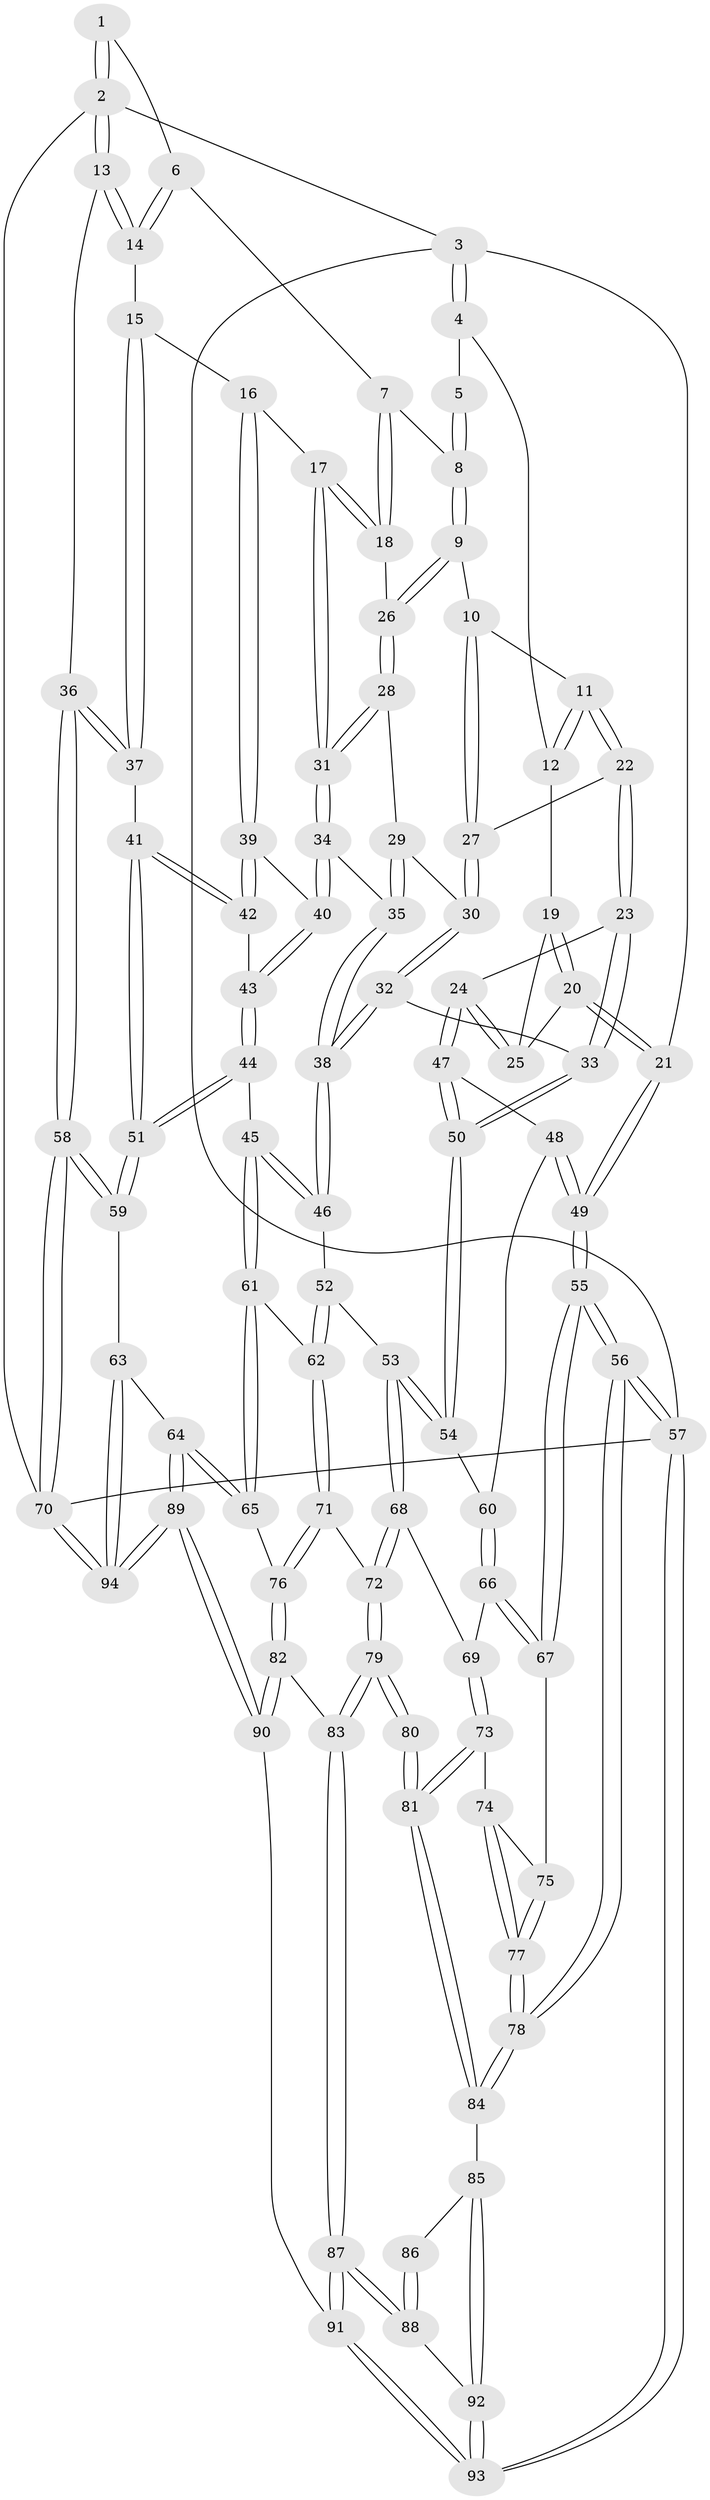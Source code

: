 // Generated by graph-tools (version 1.1) at 2025/51/03/09/25 03:51:08]
// undirected, 94 vertices, 232 edges
graph export_dot {
graph [start="1"]
  node [color=gray90,style=filled];
  1 [pos="+0.7991913270698916+0"];
  2 [pos="+1+0"];
  3 [pos="+0+0"];
  4 [pos="+0.29068440674968654+0"];
  5 [pos="+0.5644501110833916+0"];
  6 [pos="+0.7824379605705489+0.022370349248528838"];
  7 [pos="+0.7738300482867467+0.030407300909872856"];
  8 [pos="+0.576110053692218+0.07321109789599073"];
  9 [pos="+0.5700162002339391+0.09949003442550122"];
  10 [pos="+0.4863499761937029+0.11883904497453583"];
  11 [pos="+0.39169585380555505+0.10494905328240692"];
  12 [pos="+0.30462805762980355+0.0012907598187500713"];
  13 [pos="+1+0"];
  14 [pos="+0.9413248436871416+0.14919315119843984"];
  15 [pos="+0.8708422906189487+0.2195652300780306"];
  16 [pos="+0.8146456952392536+0.25141770203756997"];
  17 [pos="+0.8119307192324152+0.2510018502937987"];
  18 [pos="+0.7260400855447976+0.1919696880530159"];
  19 [pos="+0.26210430323073997+0.05210861230870873"];
  20 [pos="+0+0.04005403821563076"];
  21 [pos="+0+0"];
  22 [pos="+0.32004516695508073+0.24341993973513815"];
  23 [pos="+0.20669824350772956+0.305742128601641"];
  24 [pos="+0.18087311601427772+0.2896162147666798"];
  25 [pos="+0.147109612485208+0.24663586045424613"];
  26 [pos="+0.6111345406308075+0.162384434565924"];
  27 [pos="+0.43847204643235305+0.2680454839288384"];
  28 [pos="+0.5855191587481234+0.23983566219818991"];
  29 [pos="+0.5618584663341268+0.2720569357612601"];
  30 [pos="+0.4674942146853895+0.3004788409316615"];
  31 [pos="+0.6880030825931694+0.352255936909761"];
  32 [pos="+0.4362839287808725+0.45082487103108226"];
  33 [pos="+0.27029752810338725+0.4395130728879728"];
  34 [pos="+0.6828695114616437+0.362563143392395"];
  35 [pos="+0.5838428774404268+0.3687260254000197"];
  36 [pos="+1+0.4662224374306425"];
  37 [pos="+1+0.4512418537734328"];
  38 [pos="+0.5055034141951319+0.49682569841066304"];
  39 [pos="+0.8342560866919225+0.34142191791063725"];
  40 [pos="+0.6981323028462351+0.45012511398239885"];
  41 [pos="+0.9004553400839843+0.464568443235935"];
  42 [pos="+0.8784953362716802+0.4457650028954944"];
  43 [pos="+0.6966767279298282+0.4789707860506899"];
  44 [pos="+0.6629934754720566+0.5302477658033546"];
  45 [pos="+0.536529381894003+0.5295307411228141"];
  46 [pos="+0.5075882474001142+0.49995447095303974"];
  47 [pos="+0+0.5004765784117104"];
  48 [pos="+0+0.5044345510081382"];
  49 [pos="+0+0.5440635652558061"];
  50 [pos="+0.2423906763587765+0.5048652471394459"];
  51 [pos="+0.8082536362534746+0.6979244063462522"];
  52 [pos="+0.36503692253680986+0.6230382036668453"];
  53 [pos="+0.2829835478637097+0.6269413839186472"];
  54 [pos="+0.23636257172029213+0.5617870588779824"];
  55 [pos="+0+0.5965888471525765"];
  56 [pos="+0+1"];
  57 [pos="+0+1"];
  58 [pos="+1+0.8134772013547807"];
  59 [pos="+0.8148454181088958+0.7255547423759235"];
  60 [pos="+0.15282119532074095+0.6215288690405617"];
  61 [pos="+0.5203570267520973+0.6345394612465326"];
  62 [pos="+0.45824695386997+0.6851754015639909"];
  63 [pos="+0.7243242536758514+0.8093993023567256"];
  64 [pos="+0.7070953878192846+0.8183397578208264"];
  65 [pos="+0.6526099269692213+0.8011402453374051"];
  66 [pos="+0.13519219686510922+0.6499265439709091"];
  67 [pos="+0.08404634118419857+0.6913968556815959"];
  68 [pos="+0.2970299406492543+0.70886087362852"];
  69 [pos="+0.19236125785660804+0.7278335989464058"];
  70 [pos="+1+1"];
  71 [pos="+0.43221965828884784+0.7316757512935895"];
  72 [pos="+0.31001231610724805+0.7348245863826679"];
  73 [pos="+0.1683301082581774+0.7948973090590651"];
  74 [pos="+0.1529946470374851+0.7924342029478636"];
  75 [pos="+0.08425570692185118+0.6930968284781773"];
  76 [pos="+0.4761556921976075+0.8367041326128799"];
  77 [pos="+0.008756055466015314+0.8839171963897139"];
  78 [pos="+0+0.8955499721841947"];
  79 [pos="+0.28132386616140725+0.8383552410969091"];
  80 [pos="+0.2733081355415189+0.8388605908824884"];
  81 [pos="+0.2169280563709596+0.8302533655211056"];
  82 [pos="+0.452067351500405+0.8722171334380855"];
  83 [pos="+0.3176887445342651+0.8803542930421809"];
  84 [pos="+0.12912377212493553+0.9144667577230239"];
  85 [pos="+0.15750925539195476+0.9416217700208442"];
  86 [pos="+0.22077409644048684+0.9044981498738623"];
  87 [pos="+0.3034049309676692+0.9927090478769303"];
  88 [pos="+0.21035595818817696+0.9638867939004281"];
  89 [pos="+0.5917135971967508+1"];
  90 [pos="+0.5571106125389336+1"];
  91 [pos="+0.36133984777235384+1"];
  92 [pos="+0.170429208395664+0.964312525132545"];
  93 [pos="+0.06657072239535944+1"];
  94 [pos="+1+1"];
  1 -- 2;
  1 -- 2;
  1 -- 6;
  2 -- 3;
  2 -- 13;
  2 -- 13;
  2 -- 70;
  3 -- 4;
  3 -- 4;
  3 -- 21;
  3 -- 57;
  4 -- 5;
  4 -- 12;
  5 -- 8;
  5 -- 8;
  6 -- 7;
  6 -- 14;
  6 -- 14;
  7 -- 8;
  7 -- 18;
  7 -- 18;
  8 -- 9;
  8 -- 9;
  9 -- 10;
  9 -- 26;
  9 -- 26;
  10 -- 11;
  10 -- 27;
  10 -- 27;
  11 -- 12;
  11 -- 12;
  11 -- 22;
  11 -- 22;
  12 -- 19;
  13 -- 14;
  13 -- 14;
  13 -- 36;
  14 -- 15;
  15 -- 16;
  15 -- 37;
  15 -- 37;
  16 -- 17;
  16 -- 39;
  16 -- 39;
  17 -- 18;
  17 -- 18;
  17 -- 31;
  17 -- 31;
  18 -- 26;
  19 -- 20;
  19 -- 20;
  19 -- 25;
  20 -- 21;
  20 -- 21;
  20 -- 25;
  21 -- 49;
  21 -- 49;
  22 -- 23;
  22 -- 23;
  22 -- 27;
  23 -- 24;
  23 -- 33;
  23 -- 33;
  24 -- 25;
  24 -- 25;
  24 -- 47;
  24 -- 47;
  26 -- 28;
  26 -- 28;
  27 -- 30;
  27 -- 30;
  28 -- 29;
  28 -- 31;
  28 -- 31;
  29 -- 30;
  29 -- 35;
  29 -- 35;
  30 -- 32;
  30 -- 32;
  31 -- 34;
  31 -- 34;
  32 -- 33;
  32 -- 38;
  32 -- 38;
  33 -- 50;
  33 -- 50;
  34 -- 35;
  34 -- 40;
  34 -- 40;
  35 -- 38;
  35 -- 38;
  36 -- 37;
  36 -- 37;
  36 -- 58;
  36 -- 58;
  37 -- 41;
  38 -- 46;
  38 -- 46;
  39 -- 40;
  39 -- 42;
  39 -- 42;
  40 -- 43;
  40 -- 43;
  41 -- 42;
  41 -- 42;
  41 -- 51;
  41 -- 51;
  42 -- 43;
  43 -- 44;
  43 -- 44;
  44 -- 45;
  44 -- 51;
  44 -- 51;
  45 -- 46;
  45 -- 46;
  45 -- 61;
  45 -- 61;
  46 -- 52;
  47 -- 48;
  47 -- 50;
  47 -- 50;
  48 -- 49;
  48 -- 49;
  48 -- 60;
  49 -- 55;
  49 -- 55;
  50 -- 54;
  50 -- 54;
  51 -- 59;
  51 -- 59;
  52 -- 53;
  52 -- 62;
  52 -- 62;
  53 -- 54;
  53 -- 54;
  53 -- 68;
  53 -- 68;
  54 -- 60;
  55 -- 56;
  55 -- 56;
  55 -- 67;
  55 -- 67;
  56 -- 57;
  56 -- 57;
  56 -- 78;
  56 -- 78;
  57 -- 93;
  57 -- 93;
  57 -- 70;
  58 -- 59;
  58 -- 59;
  58 -- 70;
  58 -- 70;
  59 -- 63;
  60 -- 66;
  60 -- 66;
  61 -- 62;
  61 -- 65;
  61 -- 65;
  62 -- 71;
  62 -- 71;
  63 -- 64;
  63 -- 94;
  63 -- 94;
  64 -- 65;
  64 -- 65;
  64 -- 89;
  64 -- 89;
  65 -- 76;
  66 -- 67;
  66 -- 67;
  66 -- 69;
  67 -- 75;
  68 -- 69;
  68 -- 72;
  68 -- 72;
  69 -- 73;
  69 -- 73;
  70 -- 94;
  70 -- 94;
  71 -- 72;
  71 -- 76;
  71 -- 76;
  72 -- 79;
  72 -- 79;
  73 -- 74;
  73 -- 81;
  73 -- 81;
  74 -- 75;
  74 -- 77;
  74 -- 77;
  75 -- 77;
  75 -- 77;
  76 -- 82;
  76 -- 82;
  77 -- 78;
  77 -- 78;
  78 -- 84;
  78 -- 84;
  79 -- 80;
  79 -- 80;
  79 -- 83;
  79 -- 83;
  80 -- 81;
  80 -- 81;
  81 -- 84;
  81 -- 84;
  82 -- 83;
  82 -- 90;
  82 -- 90;
  83 -- 87;
  83 -- 87;
  84 -- 85;
  85 -- 86;
  85 -- 92;
  85 -- 92;
  86 -- 88;
  86 -- 88;
  87 -- 88;
  87 -- 88;
  87 -- 91;
  87 -- 91;
  88 -- 92;
  89 -- 90;
  89 -- 90;
  89 -- 94;
  89 -- 94;
  90 -- 91;
  91 -- 93;
  91 -- 93;
  92 -- 93;
  92 -- 93;
}
